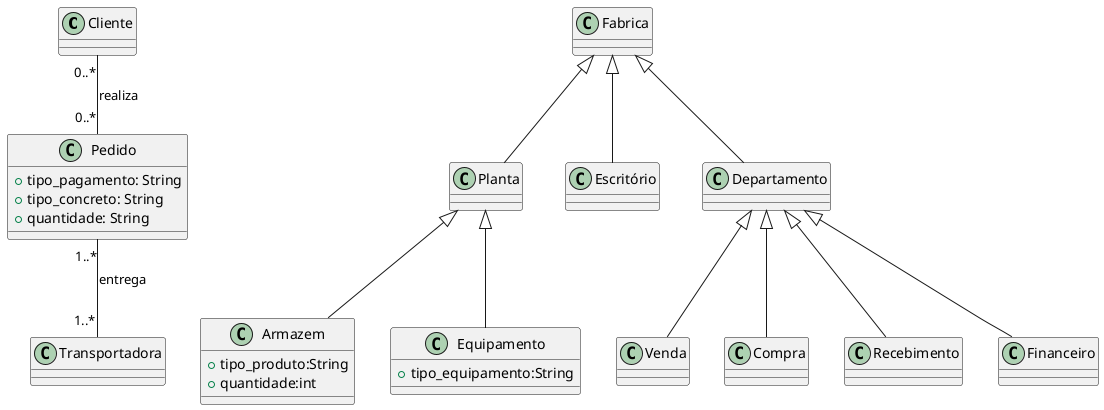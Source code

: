 @startuml Inc_conc

class Cliente
class Fabrica
class Venda
class Compra
class Recebimento
class Financeiro
class Planta 
class Escritório
class Departamento 

class Pedido {
 +tipo_pagamento: String
 +tipo_concreto: String
 +quantidade: String
}
class Armazem{
    +tipo_produto:String
    +quantidade:int
}
class Equipamento{
    +tipo_equipamento:String
}
class Transportadora

Cliente "0..*" -- "0..*" Pedido : realiza
Pedido "1..*" -- "1..*" Transportadora : entrega

Departamento <|-- Venda
Departamento <|-- Compra
Departamento <|-- Recebimento
Departamento <|-- Financeiro
Fabrica <|-- Departamento
Fabrica <|-- Escritório
Fabrica <|-- Planta
Planta <|-- Armazem
Planta <|-- Equipamento
@enduml